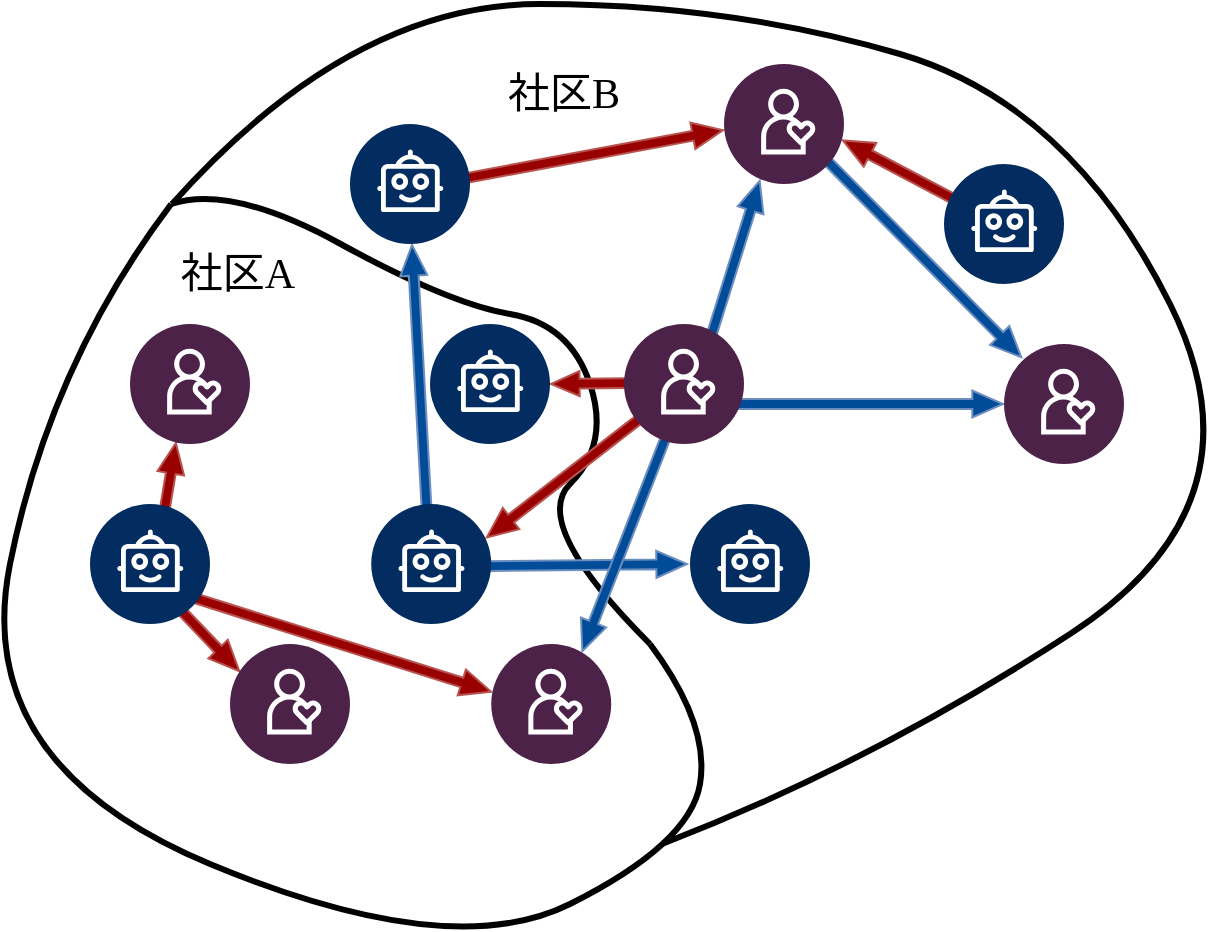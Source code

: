 <mxfile version="24.6.4" type="github">
  <diagram name="第 1 页" id="Zj0Gl-tEwYZJbl1M6te6">
    <mxGraphModel dx="1369" dy="839" grid="1" gridSize="10" guides="1" tooltips="1" connect="1" arrows="1" fold="1" page="1" pageScale="1" pageWidth="827" pageHeight="1169" math="0" shadow="0">
      <root>
        <mxCell id="0" />
        <mxCell id="1" parent="0" />
        <mxCell id="n5eGXi3xPGbtdrWgbVPo-43" value="" style="curved=1;endArrow=none;html=1;rounded=0;endFill=0;strokeWidth=3;" edge="1" parent="1">
          <mxGeometry width="50" height="50" relative="1" as="geometry">
            <mxPoint x="590" y="340" as="sourcePoint" />
            <mxPoint x="350.61" y="120" as="targetPoint" />
            <Array as="points">
              <mxPoint x="530" y="280" />
              <mxPoint x="570" y="240" />
              <mxPoint x="550" y="180" />
              <mxPoint x="490" y="170" />
              <mxPoint x="380.61" y="110" />
            </Array>
          </mxGeometry>
        </mxCell>
        <mxCell id="n5eGXi3xPGbtdrWgbVPo-60" value="" style="shape=flexArrow;endArrow=classic;html=1;rounded=0;fillColor=#990000;strokeColor=#b85450;width=4.889;endSize=4.782;endWidth=7.605;exitX=0.411;exitY=0.523;exitDx=0;exitDy=0;exitPerimeter=0;" edge="1" parent="1" source="n5eGXi3xPGbtdrWgbVPo-2">
          <mxGeometry width="50" height="50" relative="1" as="geometry">
            <mxPoint x="425" y="300" as="sourcePoint" />
            <mxPoint x="385" y="354" as="targetPoint" />
          </mxGeometry>
        </mxCell>
        <mxCell id="n5eGXi3xPGbtdrWgbVPo-61" value="" style="shape=flexArrow;endArrow=classic;html=1;rounded=0;fillColor=#990000;strokeColor=#b85450;width=4.889;endSize=4.782;endWidth=7.605;exitX=0.411;exitY=0.523;exitDx=0;exitDy=0;exitPerimeter=0;" edge="1" parent="1">
          <mxGeometry width="50" height="50" relative="1" as="geometry">
            <mxPoint x="341" y="311" as="sourcePoint" />
            <mxPoint x="353" y="239" as="targetPoint" />
          </mxGeometry>
        </mxCell>
        <mxCell id="n5eGXi3xPGbtdrWgbVPo-62" value="" style="shape=flexArrow;endArrow=classic;html=1;rounded=0;fillColor=#990000;strokeColor=#b85450;width=4.889;endSize=4.782;endWidth=7.605;" edge="1" parent="1">
          <mxGeometry width="50" height="50" relative="1" as="geometry">
            <mxPoint x="340" y="310" as="sourcePoint" />
            <mxPoint x="511" y="364" as="targetPoint" />
          </mxGeometry>
        </mxCell>
        <mxCell id="n5eGXi3xPGbtdrWgbVPo-59" value="" style="shape=flexArrow;endArrow=classic;html=1;rounded=0;fillColor=#004C99;strokeColor=#6c8ebf;width=4.889;endSize=4.782;endWidth=7.605;exitX=0.541;exitY=0.523;exitDx=0;exitDy=0;exitPerimeter=0;" edge="1" parent="1" source="n5eGXi3xPGbtdrWgbVPo-9">
          <mxGeometry width="50" height="50" relative="1" as="geometry">
            <mxPoint x="618" y="222" as="sourcePoint" />
            <mxPoint x="609" y="300" as="targetPoint" />
          </mxGeometry>
        </mxCell>
        <mxCell id="n5eGXi3xPGbtdrWgbVPo-58" value="" style="shape=flexArrow;endArrow=classic;html=1;rounded=0;fillColor=#004C99;strokeColor=#6c8ebf;width=4.889;endSize=4.782;endWidth=7.605;exitX=0.51;exitY=0.528;exitDx=0;exitDy=0;exitPerimeter=0;" edge="1" parent="1" source="n5eGXi3xPGbtdrWgbVPo-13">
          <mxGeometry width="50" height="50" relative="1" as="geometry">
            <mxPoint x="633" y="225" as="sourcePoint" />
            <mxPoint x="556" y="344" as="targetPoint" />
          </mxGeometry>
        </mxCell>
        <mxCell id="n5eGXi3xPGbtdrWgbVPo-64" value="" style="shape=flexArrow;endArrow=classic;html=1;rounded=0;fillColor=#004C99;strokeColor=#6c8ebf;width=4.889;endSize=4.782;endWidth=7.605;" edge="1" parent="1">
          <mxGeometry width="50" height="50" relative="1" as="geometry">
            <mxPoint x="610" y="220" as="sourcePoint" />
            <mxPoint x="645" y="108" as="targetPoint" />
          </mxGeometry>
        </mxCell>
        <mxCell id="n5eGXi3xPGbtdrWgbVPo-63" value="" style="shape=flexArrow;endArrow=classic;html=1;rounded=0;fillColor=#004C99;strokeColor=#6c8ebf;width=4.889;endSize=4.782;endWidth=7.605;" edge="1" parent="1">
          <mxGeometry width="50" height="50" relative="1" as="geometry">
            <mxPoint x="610" y="220" as="sourcePoint" />
            <mxPoint x="767" y="220" as="targetPoint" />
          </mxGeometry>
        </mxCell>
        <mxCell id="n5eGXi3xPGbtdrWgbVPo-65" value="" style="shape=flexArrow;endArrow=classic;html=1;rounded=0;fillColor=#004C99;strokeColor=#6c8ebf;width=4.889;endSize=4.782;endWidth=7.605;exitX=0.537;exitY=0.48;exitDx=0;exitDy=0;exitPerimeter=0;" edge="1" parent="1" source="n5eGXi3xPGbtdrWgbVPo-12">
          <mxGeometry width="50" height="50" relative="1" as="geometry">
            <mxPoint x="510" y="342" as="sourcePoint" />
            <mxPoint x="776" y="197" as="targetPoint" />
          </mxGeometry>
        </mxCell>
        <mxCell id="n5eGXi3xPGbtdrWgbVPo-66" value="" style="shape=flexArrow;endArrow=classic;html=1;rounded=0;fillColor=#990000;strokeColor=#b85450;width=4.889;endSize=4.782;endWidth=7.605;exitX=0.492;exitY=0.539;exitDx=0;exitDy=0;exitPerimeter=0;" edge="1" parent="1" source="n5eGXi3xPGbtdrWgbVPo-11">
          <mxGeometry width="50" height="50" relative="1" as="geometry">
            <mxPoint x="350" y="320" as="sourcePoint" />
            <mxPoint x="627" y="83" as="targetPoint" />
          </mxGeometry>
        </mxCell>
        <mxCell id="n5eGXi3xPGbtdrWgbVPo-67" value="" style="shape=flexArrow;endArrow=classic;html=1;rounded=0;fillColor=#990000;strokeColor=#b85450;width=4.889;endSize=4.782;endWidth=7.605;exitX=0.467;exitY=0.496;exitDx=0;exitDy=0;exitPerimeter=0;" edge="1" parent="1" source="n5eGXi3xPGbtdrWgbVPo-15">
          <mxGeometry width="50" height="50" relative="1" as="geometry">
            <mxPoint x="360" y="330" as="sourcePoint" />
            <mxPoint x="686" y="88" as="targetPoint" />
          </mxGeometry>
        </mxCell>
        <mxCell id="n5eGXi3xPGbtdrWgbVPo-57" value="" style="shape=flexArrow;endArrow=classic;html=1;rounded=0;fillColor=#004C99;strokeColor=#6c8ebf;width=4.889;endSize=4.782;endWidth=7.605;exitX=0.498;exitY=0.706;exitDx=0;exitDy=0;exitPerimeter=0;" edge="1" parent="1" source="n5eGXi3xPGbtdrWgbVPo-9">
          <mxGeometry width="50" height="50" relative="1" as="geometry">
            <mxPoint x="623" y="215" as="sourcePoint" />
            <mxPoint x="471" y="140" as="targetPoint" />
          </mxGeometry>
        </mxCell>
        <mxCell id="n5eGXi3xPGbtdrWgbVPo-54" value="" style="shape=flexArrow;endArrow=classic;html=1;rounded=0;fillColor=#990000;strokeColor=#b85450;width=4.889;endSize=4.782;endWidth=7.605;exitX=0.606;exitY=0.422;exitDx=0;exitDy=0;exitPerimeter=0;" edge="1" parent="1" source="n5eGXi3xPGbtdrWgbVPo-13">
          <mxGeometry width="50" height="50" relative="1" as="geometry">
            <mxPoint x="612" y="219" as="sourcePoint" />
            <mxPoint x="508" y="287" as="targetPoint" />
          </mxGeometry>
        </mxCell>
        <mxCell id="n5eGXi3xPGbtdrWgbVPo-53" value="" style="shape=flexArrow;endArrow=classic;html=1;rounded=0;fillColor=#990000;strokeColor=#b85450;width=4.889;endSize=4.431;endWidth=6.716;exitX=0.42;exitY=0.489;exitDx=0;exitDy=0;exitPerimeter=0;" edge="1" parent="1" source="n5eGXi3xPGbtdrWgbVPo-13">
          <mxGeometry width="50" height="50" relative="1" as="geometry">
            <mxPoint x="530" y="170" as="sourcePoint" />
            <mxPoint x="540" y="210" as="targetPoint" />
          </mxGeometry>
        </mxCell>
        <mxCell id="n5eGXi3xPGbtdrWgbVPo-2" value="" style="verticalLabelPosition=bottom;aspect=fixed;html=1;shape=mxgraph.salesforce.bots2;" vertex="1" parent="1">
          <mxGeometry x="310" y="270" width="60" height="60" as="geometry" />
        </mxCell>
        <mxCell id="n5eGXi3xPGbtdrWgbVPo-5" value="" style="verticalLabelPosition=bottom;aspect=fixed;html=1;shape=mxgraph.salesforce.philantrophy2;" vertex="1" parent="1">
          <mxGeometry x="330" y="180" width="60" height="60" as="geometry" />
        </mxCell>
        <mxCell id="n5eGXi3xPGbtdrWgbVPo-7" value="" style="verticalLabelPosition=bottom;aspect=fixed;html=1;shape=mxgraph.salesforce.philantrophy2;" vertex="1" parent="1">
          <mxGeometry x="380" y="340" width="60" height="60" as="geometry" />
        </mxCell>
        <mxCell id="n5eGXi3xPGbtdrWgbVPo-8" value="" style="verticalLabelPosition=bottom;aspect=fixed;html=1;shape=mxgraph.salesforce.philantrophy2;" vertex="1" parent="1">
          <mxGeometry x="510.61" y="340" width="60" height="60" as="geometry" />
        </mxCell>
        <mxCell id="n5eGXi3xPGbtdrWgbVPo-9" value="" style="verticalLabelPosition=bottom;aspect=fixed;html=1;shape=mxgraph.salesforce.bots2;" vertex="1" parent="1">
          <mxGeometry x="450.61" y="270" width="60" height="60" as="geometry" />
        </mxCell>
        <mxCell id="n5eGXi3xPGbtdrWgbVPo-10" value="" style="verticalLabelPosition=bottom;aspect=fixed;html=1;shape=mxgraph.salesforce.bots2;" vertex="1" parent="1">
          <mxGeometry x="480" y="180" width="60" height="60" as="geometry" />
        </mxCell>
        <mxCell id="n5eGXi3xPGbtdrWgbVPo-11" value="" style="verticalLabelPosition=bottom;aspect=fixed;html=1;shape=mxgraph.salesforce.bots2;" vertex="1" parent="1">
          <mxGeometry x="440" y="80" width="60" height="60" as="geometry" />
        </mxCell>
        <mxCell id="n5eGXi3xPGbtdrWgbVPo-12" value="" style="verticalLabelPosition=bottom;aspect=fixed;html=1;shape=mxgraph.salesforce.philantrophy2;" vertex="1" parent="1">
          <mxGeometry x="627" y="50" width="60" height="60" as="geometry" />
        </mxCell>
        <mxCell id="n5eGXi3xPGbtdrWgbVPo-13" value="" style="verticalLabelPosition=bottom;aspect=fixed;html=1;shape=mxgraph.salesforce.philantrophy2;" vertex="1" parent="1">
          <mxGeometry x="577" y="180" width="60" height="60" as="geometry" />
        </mxCell>
        <mxCell id="n5eGXi3xPGbtdrWgbVPo-14" value="" style="verticalLabelPosition=bottom;aspect=fixed;html=1;shape=mxgraph.salesforce.philantrophy2;" vertex="1" parent="1">
          <mxGeometry x="767" y="190" width="60" height="60" as="geometry" />
        </mxCell>
        <mxCell id="n5eGXi3xPGbtdrWgbVPo-15" value="" style="verticalLabelPosition=bottom;aspect=fixed;html=1;shape=mxgraph.salesforce.bots2;" vertex="1" parent="1">
          <mxGeometry x="737" y="100" width="60" height="60" as="geometry" />
        </mxCell>
        <mxCell id="n5eGXi3xPGbtdrWgbVPo-16" value="" style="verticalLabelPosition=bottom;aspect=fixed;html=1;shape=mxgraph.salesforce.bots2;" vertex="1" parent="1">
          <mxGeometry x="610" y="270" width="60" height="60" as="geometry" />
        </mxCell>
        <mxCell id="n5eGXi3xPGbtdrWgbVPo-46" value="" style="curved=1;endArrow=none;html=1;rounded=0;endFill=0;strokeWidth=3;" edge="1" parent="1">
          <mxGeometry width="50" height="50" relative="1" as="geometry">
            <mxPoint x="350.61" y="120" as="sourcePoint" />
            <mxPoint x="590" y="340" as="targetPoint" />
            <Array as="points">
              <mxPoint x="290" y="200" />
              <mxPoint x="250" y="400" />
              <mxPoint x="490" y="500" />
              <mxPoint x="610" y="440" />
              <mxPoint x="620" y="380" />
            </Array>
          </mxGeometry>
        </mxCell>
        <mxCell id="n5eGXi3xPGbtdrWgbVPo-47" value="" style="curved=1;endArrow=none;html=1;rounded=0;endFill=0;strokeWidth=3;" edge="1" parent="1">
          <mxGeometry width="50" height="50" relative="1" as="geometry">
            <mxPoint x="596" y="440" as="sourcePoint" />
            <mxPoint x="351" y="120" as="targetPoint" />
            <Array as="points">
              <mxPoint x="700" y="400" />
              <mxPoint x="900" y="270" />
              <mxPoint x="800" y="70" />
              <mxPoint x="630" y="20" />
              <mxPoint x="440" y="20" />
            </Array>
          </mxGeometry>
        </mxCell>
        <mxCell id="n5eGXi3xPGbtdrWgbVPo-48" value="社区A" style="text;html=1;align=center;verticalAlign=middle;whiteSpace=wrap;rounded=0;fontFamily=Times New Roman;fontSize=21;" vertex="1" parent="1">
          <mxGeometry x="354" y="140" width="60" height="30" as="geometry" />
        </mxCell>
        <mxCell id="n5eGXi3xPGbtdrWgbVPo-50" value="社区B" style="text;html=1;align=center;verticalAlign=middle;whiteSpace=wrap;rounded=0;fontFamily=Times New Roman;fontSize=21;" vertex="1" parent="1">
          <mxGeometry x="517" y="50" width="60" height="30" as="geometry" />
        </mxCell>
      </root>
    </mxGraphModel>
  </diagram>
</mxfile>
